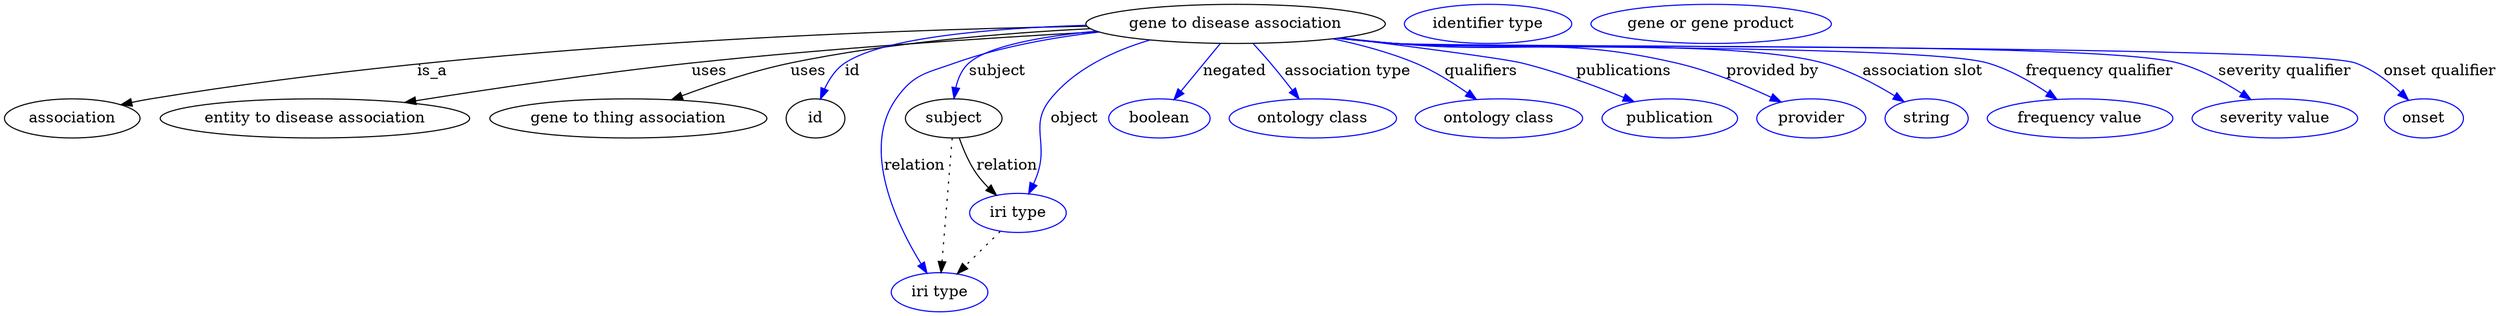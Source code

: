 digraph {
	graph [bb="0,0,1863.1,281"];
	node [label="\N"];
	"gene to disease association"	 [height=0.5,
		label="gene to disease association",
		pos="929.4,263",
		width=2.9207];
	association	 [height=0.5,
		pos="49.402,177",
		width=1.3723];
	"gene to disease association" -> association	 [label=is_a,
		lp="375.68,220",
		pos="e,85.632,189.41 828.77,257.78 640.67,247.5 242.59,223.18 107.4,195 103.51,194.19 99.5,193.22 95.499,192.17"];
	"entity to disease association"	 [height=0.5,
		pos="225.4,177",
		width=3.0164];
	"gene to disease association" -> "entity to disease association"	 [label=uses,
		lp="521.46,220",
		pos="e,294.56,190.95 830.25,257 744.95,251.24 618.71,241.3 509.29,227 439.77,217.92 361.33,203.8 304.54,192.88"];
	"gene to thing association"	 [height=0.5,
		pos="449.4,177",
		width=2.7163];
	"gene to disease association" -> "gene to thing association"	 [label=uses,
		lp="593.46,220",
		pos="e,485.83,193.75 826.18,259.34 756.29,255.16 662.29,246.2 581.29,227 551.82,220.01 520.03,208.11 495.05,197.66"];
	id	 [height=0.5,
		pos="592.4,177",
		width=0.75];
	"gene to disease association" -> id	 [color=blue,
		label=id,
		lp="628.85,220",
		pos="e,598.41,194.74 832.35,255.9 749.15,249.12 640.01,238.28 622.51,227 614.01,221.52 607.55,212.7 602.85,203.99",
		style=solid];
	subject	 [height=0.5,
		pos="710.4,177",
		width=0.97656];
	"gene to disease association" -> subject	 [color=blue,
		label=subject,
		lp="748.23,220",
		pos="e,712.18,195.29 834.51,255.25 790.43,249.85 744.18,241.03 727.75,227 721.19,221.4 717.11,213.19 714.57,205.03",
		style=solid];
	relation	 [color=blue,
		height=0.5,
		label="iri type",
		pos="697.4,18",
		width=0.9834];
	"gene to disease association" -> relation	 [color=blue,
		label=relation,
		lp="676.78,134",
		pos="e,687.17,35.266 833.15,255.65 795.18,250.52 751.79,241.8 714.4,227 690.56,217.56 679.68,216.93 666.4,195 637.7,147.6 663.75,80.763 \
682.39,44.283",
		style=solid];
	object	 [color=blue,
		height=0.5,
		label="iri type",
		pos="760.4,91",
		width=0.9834];
	"gene to disease association" -> object	 [color=blue,
		label=object,
		lp="807.51,177",
		pos="e,767.89,108.77 872.06,247.84 843.47,237.46 810.71,220.78 790.19,195 770.87,170.73 783.56,156.64 774.4,127 773.53,124.18 772.54,\
121.26 771.51,118.36",
		style=solid];
	negated	 [color=blue,
		height=0.5,
		label=boolean,
		pos="871.4,177",
		width=1.0584];
	"gene to disease association" -> negated	 [color=blue,
		label=negated,
		lp="926.17,220",
		pos="e,883.09,194.33 917.1,244.76 908.86,232.55 897.9,216.29 888.77,202.76",
		style=solid];
	"association type"	 [color=blue,
		height=0.5,
		label="ontology class",
		pos="988.4,177",
		width=1.6931];
	"gene to disease association" -> "association type"	 [color=blue,
		label="association type",
		lp="1008.3,220",
		pos="e,976.11,194.92 941.91,244.76 950.18,232.71 961.15,216.72 970.36,203.3",
		style=solid];
	qualifiers	 [color=blue,
		height=0.5,
		label="ontology class",
		pos="1128.4,177",
		width=1.6931];
	"gene to disease association" -> qualifiers	 [color=blue,
		label=qualifiers,
		lp="1106.5,220",
		pos="e,1108.1,194.09 995.75,248.92 1016.1,243.41 1038.1,236.17 1057.4,227 1072.3,219.9 1087.5,209.7 1100,200.37",
		style=solid];
	publications	 [color=blue,
		height=0.5,
		label=publication,
		pos="1257.4,177",
		width=1.3859];
	"gene to disease association" -> publications	 [color=blue,
		label=publications,
		lp="1211.6,220",
		pos="e,1227.2,191.65 1005.8,250.55 1059.4,241.66 1123.7,230.67 1136.4,227 1164.4,218.88 1194.7,206.34 1218,195.85",
		style=solid];
	"provided by"	 [color=blue,
		height=0.5,
		label=provider,
		pos="1365.4,177",
		width=1.1129];
	"gene to disease association" -> "provided by"	 [color=blue,
		label="provided by",
		lp="1323,220",
		pos="e,1339.5,191.01 1005.1,250.41 1018.2,248.44 1031.7,246.55 1044.4,245 1135.2,233.92 1160.7,249.39 1249.4,227 1277.7,219.86 1307.9,\
206.64 1330.4,195.59",
		style=solid];
	"association slot"	 [color=blue,
		height=0.5,
		label=string,
		pos="1453.4,177",
		width=0.8403];
	"gene to disease association" -> "association slot"	 [color=blue,
		label="association slot",
		lp="1438.4,220",
		pos="e,1433.8,190.84 1003.8,250.26 1017.3,248.26 1031.2,246.4 1044.4,245 1114.3,237.55 1292.7,246.11 1360.4,227 1383.5,220.47 1407.4,\
207.51 1425.1,196.42",
		style=solid];
	"frequency qualifier"	 [color=blue,
		height=0.5,
		label="frequency value",
		pos="1568.4,177",
		width=1.8561];
	"gene to disease association" -> "frequency qualifier"	 [color=blue,
		label="frequency qualifier",
		lp="1570.5,220",
		pos="e,1547,194.08 1003.5,250.13 1017.1,248.13 1031.1,246.31 1044.4,245 1142,235.4 1391.5,255.19 1485.4,227 1504.4,221.3 1523.5,210.25 \
1538.6,199.99",
		style=solid];
	"severity qualifier"	 [color=blue,
		height=0.5,
		label="severity value",
		pos="1712.4,177",
		width=1.6517];
	"gene to disease association" -> "severity qualifier"	 [color=blue,
		label="severity qualifier",
		lp="1707.6,220",
		pos="e,1690.7,193.9 1002.8,250.11 1016.6,248.09 1030.9,246.26 1044.4,245 1108.9,238.98 1565.1,244.99 1627.4,227 1646.9,221.36 1666.6,\
210.2 1682.1,199.85",
		style=solid];
	"onset qualifier"	 [color=blue,
		height=0.5,
		label=onset,
		pos="1823.4,177",
		width=0.79928];
	"gene to disease association" -> "onset qualifier"	 [color=blue,
		label="onset qualifier",
		lp="1823.3,220",
		pos="e,1808.6,192.92 1002.8,250.05 1016.6,248.03 1030.9,246.22 1044.4,245 1123.4,237.85 1683.6,253.5 1758.4,227 1774.3,221.36 1789.4,\
210.21 1801.1,199.87",
		style=solid];
	association_id	 [color=blue,
		height=0.5,
		label="identifier type",
		pos="1112.4,263",
		width=1.652];
	subject -> relation	 [pos="e,698.88,36.027 708.91,158.76 706.66,131.21 702.37,78.735 699.71,46.223",
		style=dotted];
	subject -> object	 [label=relation,
		lp="753.78,134",
		pos="e,745.65,107.52 716.74,158.84 720.48,149.09 725.65,137.04 731.64,127 733.96,123.11 736.67,119.18 739.47,115.41"];
	"gene to disease association_subject"	 [color=blue,
		height=0.5,
		label="gene or gene product",
		pos="1274.4,263",
		width=2.3474];
	object -> relation	 [pos="e,711.64,34.499 746.11,74.435 737.89,64.915 727.42,52.785 718.3,42.212",
		style=dotted];
}
